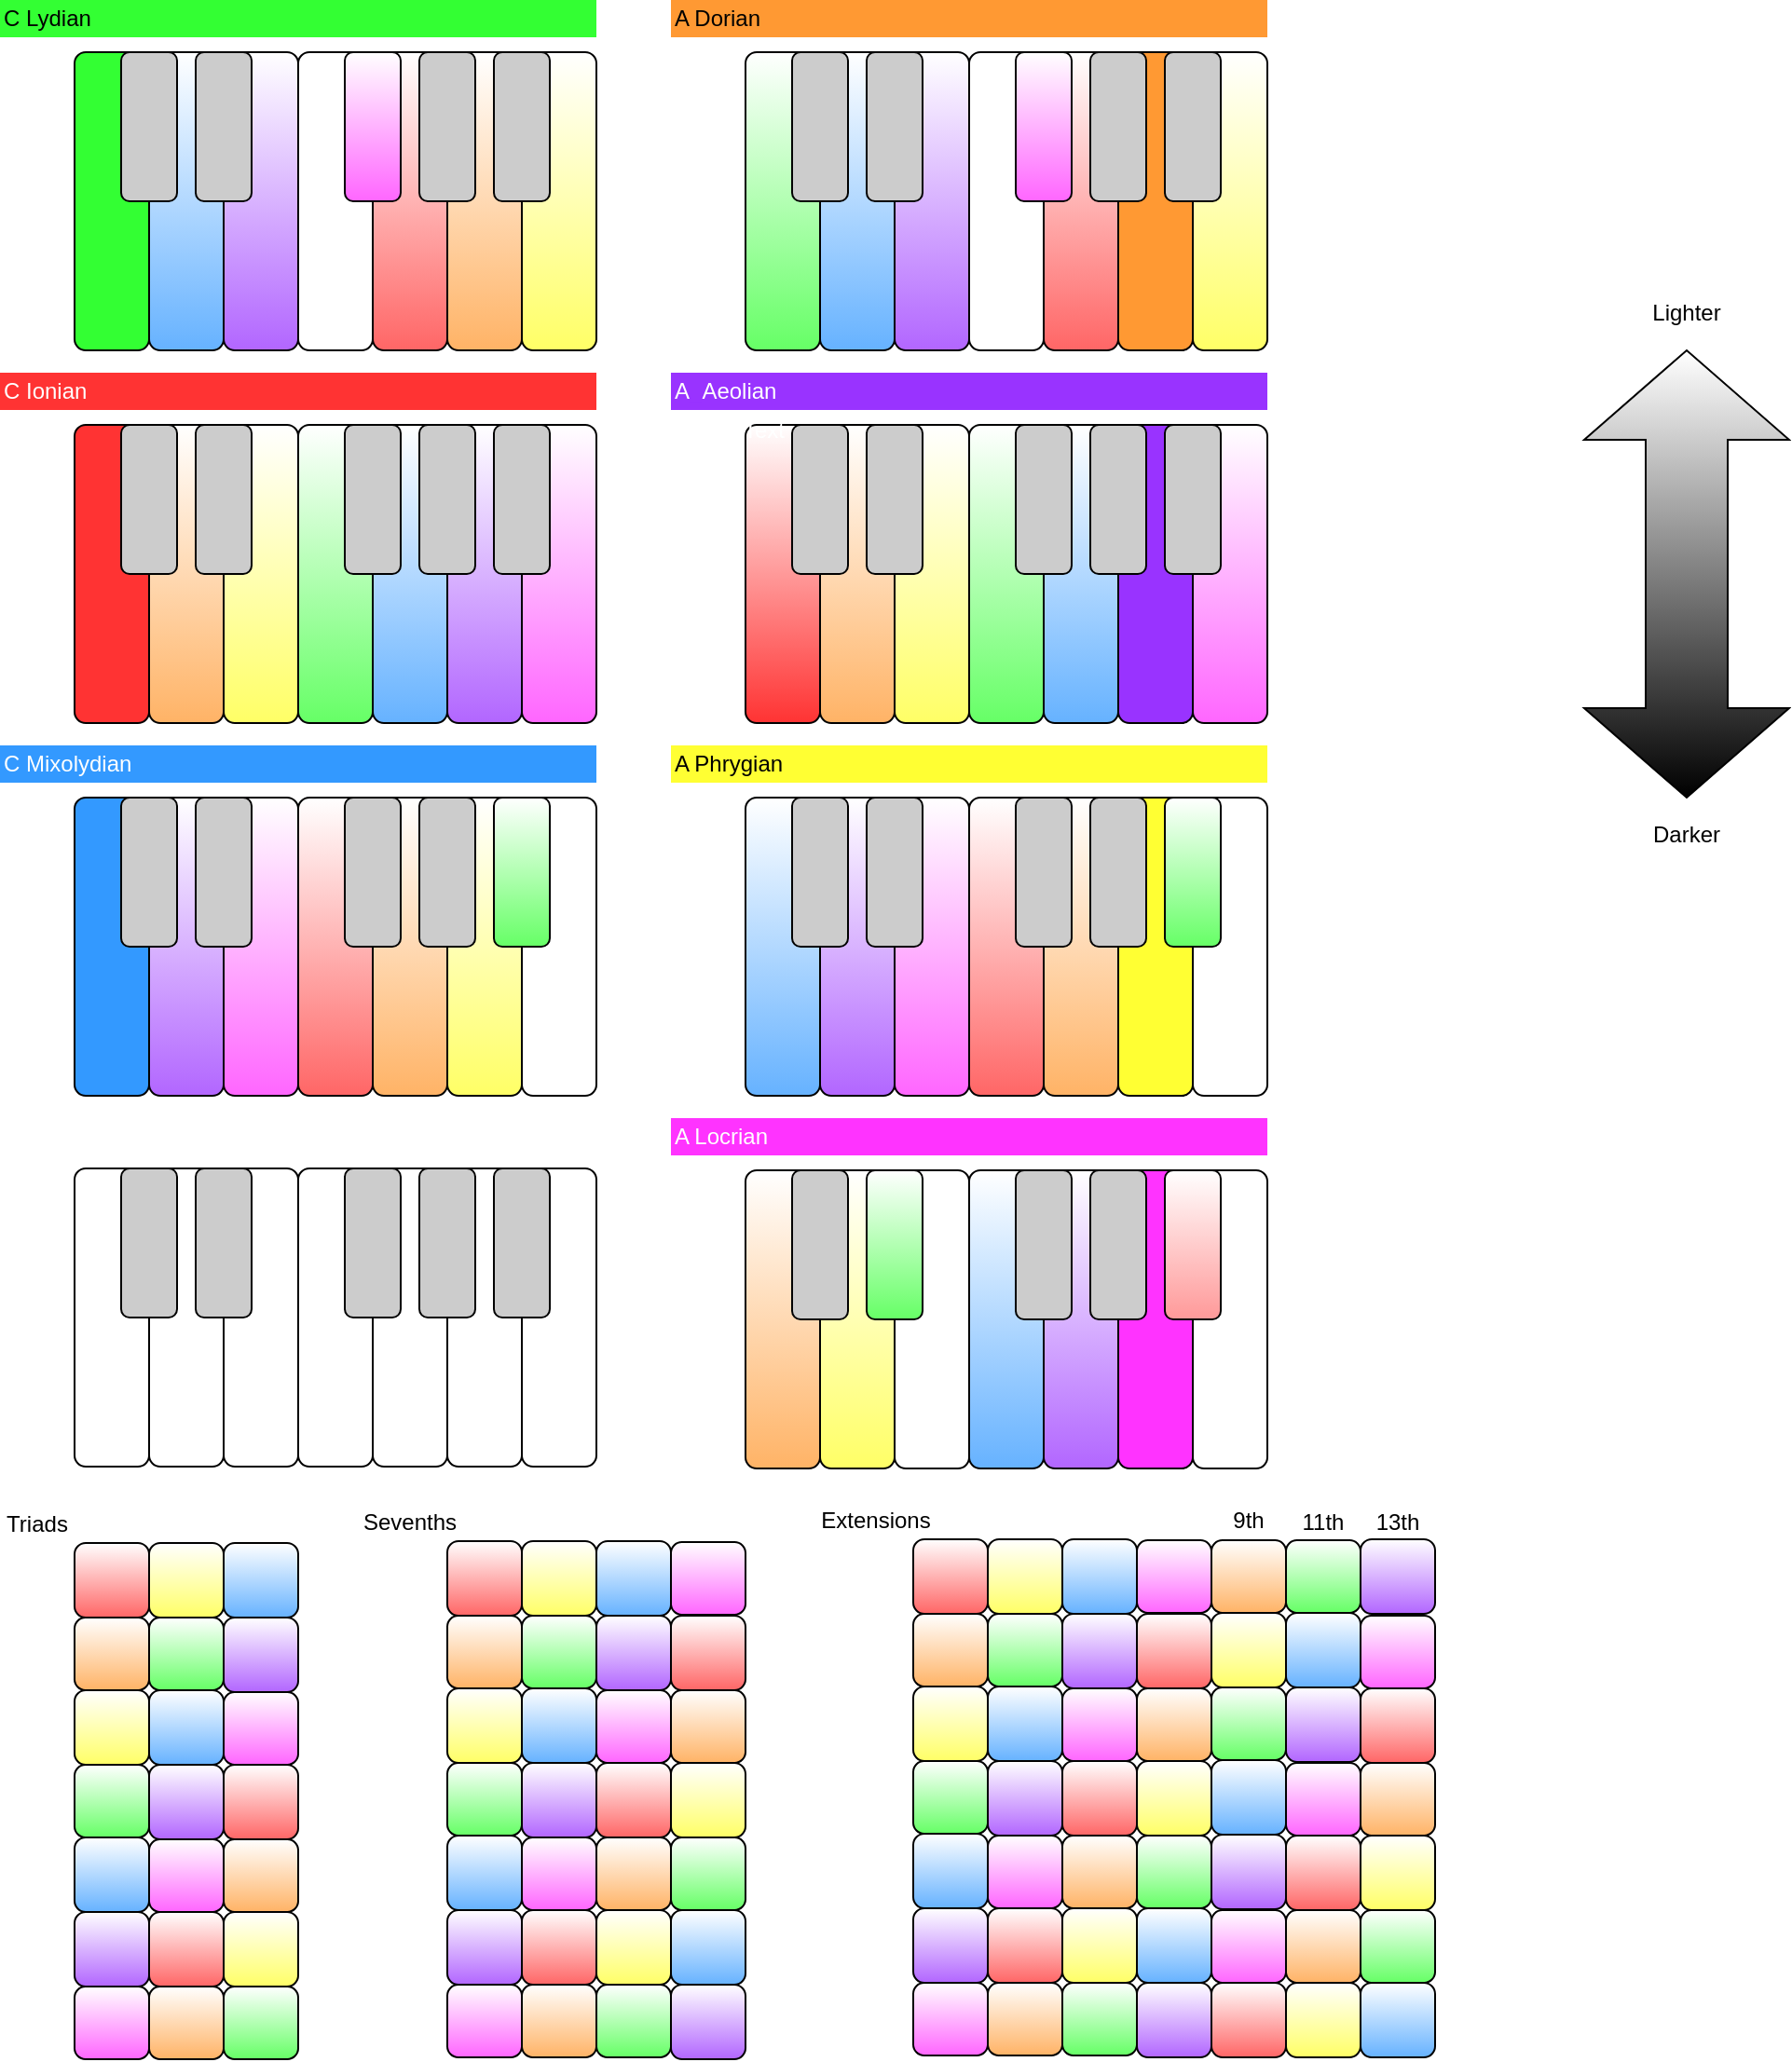 <mxfile version="12.2.6" type="device" pages="1"><diagram id="di5Yv3GxX6VZjZerQhxb" name="Page-1"><mxGraphModel dx="1131" dy="741" grid="1" gridSize="10" guides="1" tooltips="1" connect="1" arrows="1" fold="1" page="1" pageScale="1" pageWidth="850" pageHeight="1100" math="0" shadow="0"><root><mxCell id="0"/><mxCell id="1" parent="0"/><mxCell id="85Zpxs_qxaEttx9XH-Ix-26" value="" style="rounded=1;whiteSpace=wrap;html=1;fillColor=#FF3333;gradientColor=none;gradientDirection=north;" parent="1" vertex="1"><mxGeometry x="40" y="240" width="40" height="160" as="geometry"/></mxCell><mxCell id="85Zpxs_qxaEttx9XH-Ix-27" value="" style="rounded=1;whiteSpace=wrap;html=1;fillColor=#FFB366;gradientColor=#ffffff;gradientDirection=north;" parent="1" vertex="1"><mxGeometry x="80" y="240" width="40" height="160" as="geometry"/></mxCell><mxCell id="85Zpxs_qxaEttx9XH-Ix-28" value="" style="rounded=1;whiteSpace=wrap;html=1;fillColor=#FFFF66;gradientColor=#ffffff;gradientDirection=north;" parent="1" vertex="1"><mxGeometry x="120" y="240" width="40" height="160" as="geometry"/></mxCell><mxCell id="85Zpxs_qxaEttx9XH-Ix-29" value="" style="rounded=1;whiteSpace=wrap;html=1;fillColor=#66FF66;gradientColor=#ffffff;gradientDirection=north;" parent="1" vertex="1"><mxGeometry x="160" y="240" width="40" height="160" as="geometry"/></mxCell><mxCell id="85Zpxs_qxaEttx9XH-Ix-30" value="" style="rounded=1;whiteSpace=wrap;html=1;fillColor=#66B2FF;gradientColor=#ffffff;gradientDirection=north;" parent="1" vertex="1"><mxGeometry x="200" y="240" width="40" height="160" as="geometry"/></mxCell><mxCell id="85Zpxs_qxaEttx9XH-Ix-31" value="" style="rounded=1;whiteSpace=wrap;html=1;fillColor=#B266FF;gradientColor=#ffffff;gradientDirection=north;" parent="1" vertex="1"><mxGeometry x="240" y="240" width="40" height="160" as="geometry"/></mxCell><mxCell id="85Zpxs_qxaEttx9XH-Ix-32" value="" style="rounded=1;whiteSpace=wrap;html=1;fillColor=#FF66FF;gradientColor=#ffffff;gradientDirection=north;" parent="1" vertex="1"><mxGeometry x="280" y="240" width="40" height="160" as="geometry"/></mxCell><mxCell id="85Zpxs_qxaEttx9XH-Ix-33" value="" style="rounded=1;whiteSpace=wrap;html=1;fillColor=#CCCCCC;" parent="1" vertex="1"><mxGeometry x="265" y="240" width="30" height="80" as="geometry"/></mxCell><mxCell id="85Zpxs_qxaEttx9XH-Ix-34" value="" style="rounded=1;whiteSpace=wrap;html=1;fillColor=#CCCCCC;" parent="1" vertex="1"><mxGeometry x="225" y="240" width="30" height="80" as="geometry"/></mxCell><mxCell id="85Zpxs_qxaEttx9XH-Ix-35" value="" style="rounded=1;whiteSpace=wrap;html=1;fillColor=#CCCCCC;" parent="1" vertex="1"><mxGeometry x="185" y="240" width="30" height="80" as="geometry"/></mxCell><mxCell id="85Zpxs_qxaEttx9XH-Ix-36" value="" style="rounded=1;whiteSpace=wrap;html=1;fillColor=#CCCCCC;" parent="1" vertex="1"><mxGeometry x="105" y="240" width="30" height="80" as="geometry"/></mxCell><mxCell id="85Zpxs_qxaEttx9XH-Ix-37" value="" style="rounded=1;whiteSpace=wrap;html=1;fillColor=#CCCCCC;" parent="1" vertex="1"><mxGeometry x="65" y="240" width="30" height="80" as="geometry"/></mxCell><mxCell id="85Zpxs_qxaEttx9XH-Ix-38" value="" style="rounded=1;whiteSpace=wrap;html=1;fillColor=#66FF66;gradientColor=#ffffff;gradientDirection=north;" parent="1" vertex="1"><mxGeometry x="400" y="40" width="40" height="160" as="geometry"/></mxCell><mxCell id="85Zpxs_qxaEttx9XH-Ix-39" value="" style="rounded=1;whiteSpace=wrap;html=1;fillColor=#66B2FF;gradientColor=#ffffff;gradientDirection=north;" parent="1" vertex="1"><mxGeometry x="440" y="40" width="40" height="160" as="geometry"/></mxCell><mxCell id="85Zpxs_qxaEttx9XH-Ix-40" value="" style="rounded=1;whiteSpace=wrap;html=1;fillColor=#B266FF;gradientDirection=north;gradientColor=#ffffff;" parent="1" vertex="1"><mxGeometry x="480" y="40" width="40" height="160" as="geometry"/></mxCell><mxCell id="85Zpxs_qxaEttx9XH-Ix-41" value="" style="rounded=1;whiteSpace=wrap;html=1;" parent="1" vertex="1"><mxGeometry x="520" y="40" width="40" height="160" as="geometry"/></mxCell><mxCell id="85Zpxs_qxaEttx9XH-Ix-42" value="" style="rounded=1;whiteSpace=wrap;html=1;fillColor=#FF6666;gradientDirection=north;gradientColor=#ffffff;" parent="1" vertex="1"><mxGeometry x="560" y="40" width="40" height="160" as="geometry"/></mxCell><mxCell id="85Zpxs_qxaEttx9XH-Ix-43" value="" style="rounded=1;whiteSpace=wrap;html=1;fillColor=#FF9933;" parent="1" vertex="1"><mxGeometry x="600" y="40" width="40" height="160" as="geometry"/></mxCell><mxCell id="85Zpxs_qxaEttx9XH-Ix-44" value="" style="rounded=1;whiteSpace=wrap;html=1;fillColor=#FFFF66;gradientDirection=north;gradientColor=#ffffff;" parent="1" vertex="1"><mxGeometry x="640" y="40" width="40" height="160" as="geometry"/></mxCell><mxCell id="85Zpxs_qxaEttx9XH-Ix-45" value="" style="rounded=1;whiteSpace=wrap;html=1;fillColor=#CCCCCC;" parent="1" vertex="1"><mxGeometry x="625" y="40" width="30" height="80" as="geometry"/></mxCell><mxCell id="85Zpxs_qxaEttx9XH-Ix-46" value="" style="rounded=1;whiteSpace=wrap;html=1;fillColor=#CCCCCC;" parent="1" vertex="1"><mxGeometry x="585" y="40" width="30" height="80" as="geometry"/></mxCell><mxCell id="85Zpxs_qxaEttx9XH-Ix-47" value="" style="rounded=1;whiteSpace=wrap;html=1;fillColor=#FF66FF;gradientDirection=north;gradientColor=#ffffff;" parent="1" vertex="1"><mxGeometry x="545" y="40" width="30" height="80" as="geometry"/></mxCell><mxCell id="85Zpxs_qxaEttx9XH-Ix-48" value="" style="rounded=1;whiteSpace=wrap;html=1;fillColor=#CCCCCC;" parent="1" vertex="1"><mxGeometry x="465" y="40" width="30" height="80" as="geometry"/></mxCell><mxCell id="85Zpxs_qxaEttx9XH-Ix-49" value="" style="rounded=1;whiteSpace=wrap;html=1;fillColor=#CCCCCC;" parent="1" vertex="1"><mxGeometry x="425" y="40" width="30" height="80" as="geometry"/></mxCell><mxCell id="85Zpxs_qxaEttx9XH-Ix-62" value="C Ionian" style="text;html=1;strokeColor=none;fillColor=#FF3333;align=left;verticalAlign=middle;whiteSpace=wrap;rounded=0;fontColor=#FFFFFF;" parent="1" vertex="1"><mxGeometry y="212" width="320" height="20" as="geometry"/></mxCell><mxCell id="85Zpxs_qxaEttx9XH-Ix-63" value="A Dorian" style="text;html=1;strokeColor=none;fillColor=#FF9933;align=left;verticalAlign=middle;whiteSpace=wrap;rounded=0;" parent="1" vertex="1"><mxGeometry x="360" y="12" width="320" height="20" as="geometry"/></mxCell><mxCell id="85Zpxs_qxaEttx9XH-Ix-64" value="" style="rounded=1;whiteSpace=wrap;html=1;fillColor=#66B2FF;gradientColor=#ffffff;gradientDirection=north;" parent="1" vertex="1"><mxGeometry x="400" y="440" width="40" height="160" as="geometry"/></mxCell><mxCell id="85Zpxs_qxaEttx9XH-Ix-65" value="" style="rounded=1;whiteSpace=wrap;html=1;fillColor=#B266FF;gradientColor=#ffffff;gradientDirection=north;" parent="1" vertex="1"><mxGeometry x="440" y="440" width="40" height="160" as="geometry"/></mxCell><mxCell id="85Zpxs_qxaEttx9XH-Ix-66" value="" style="rounded=1;whiteSpace=wrap;html=1;fillColor=#FF66FF;gradientColor=#ffffff;gradientDirection=north;" parent="1" vertex="1"><mxGeometry x="480" y="440" width="40" height="160" as="geometry"/></mxCell><mxCell id="85Zpxs_qxaEttx9XH-Ix-67" value="" style="rounded=1;whiteSpace=wrap;html=1;gradientColor=#ffffff;fillColor=#FF6666;gradientDirection=north;" parent="1" vertex="1"><mxGeometry x="520" y="440" width="40" height="160" as="geometry"/></mxCell><mxCell id="85Zpxs_qxaEttx9XH-Ix-68" value="" style="rounded=1;whiteSpace=wrap;html=1;fillColor=#FFB366;gradientColor=#ffffff;gradientDirection=north;" parent="1" vertex="1"><mxGeometry x="560" y="440" width="40" height="160" as="geometry"/></mxCell><mxCell id="85Zpxs_qxaEttx9XH-Ix-69" value="" style="rounded=1;whiteSpace=wrap;html=1;fillColor=#FFFF33;gradientColor=none;" parent="1" vertex="1"><mxGeometry x="600" y="440" width="40" height="160" as="geometry"/></mxCell><mxCell id="85Zpxs_qxaEttx9XH-Ix-70" value="" style="rounded=1;whiteSpace=wrap;html=1;fillColor=#FFFFFF;" parent="1" vertex="1"><mxGeometry x="640" y="440" width="40" height="160" as="geometry"/></mxCell><mxCell id="85Zpxs_qxaEttx9XH-Ix-71" value="" style="rounded=1;whiteSpace=wrap;html=1;fillColor=#66FF66;gradientColor=#ffffff;gradientDirection=north;" parent="1" vertex="1"><mxGeometry x="625" y="440" width="30" height="80" as="geometry"/></mxCell><mxCell id="85Zpxs_qxaEttx9XH-Ix-72" value="" style="rounded=1;whiteSpace=wrap;html=1;fillColor=#CCCCCC;" parent="1" vertex="1"><mxGeometry x="585" y="440" width="30" height="80" as="geometry"/></mxCell><mxCell id="85Zpxs_qxaEttx9XH-Ix-73" value="" style="rounded=1;whiteSpace=wrap;html=1;fillColor=#CCCCCC;" parent="1" vertex="1"><mxGeometry x="545" y="440" width="30" height="80" as="geometry"/></mxCell><mxCell id="85Zpxs_qxaEttx9XH-Ix-74" value="" style="rounded=1;whiteSpace=wrap;html=1;fillColor=#CCCCCC;" parent="1" vertex="1"><mxGeometry x="465" y="440" width="30" height="80" as="geometry"/></mxCell><mxCell id="85Zpxs_qxaEttx9XH-Ix-75" value="" style="rounded=1;whiteSpace=wrap;html=1;fillColor=#CCCCCC;" parent="1" vertex="1"><mxGeometry x="425" y="440" width="30" height="80" as="geometry"/></mxCell><mxCell id="85Zpxs_qxaEttx9XH-Ix-76" value="A Phrygian" style="text;html=1;strokeColor=none;fillColor=#FFFF33;align=left;verticalAlign=middle;whiteSpace=wrap;rounded=0;labelBackgroundColor=none;" parent="1" vertex="1"><mxGeometry x="360" y="412" width="320" height="20" as="geometry"/></mxCell><mxCell id="85Zpxs_qxaEttx9XH-Ix-77" value="" style="rounded=1;whiteSpace=wrap;html=1;fillColor=#33FF33;" parent="1" vertex="1"><mxGeometry x="40" y="40" width="40" height="160" as="geometry"/></mxCell><mxCell id="85Zpxs_qxaEttx9XH-Ix-78" value="" style="rounded=1;whiteSpace=wrap;html=1;fillColor=#66B2FF;gradientColor=#ffffff;gradientDirection=north;" parent="1" vertex="1"><mxGeometry x="80" y="40" width="40" height="160" as="geometry"/></mxCell><mxCell id="85Zpxs_qxaEttx9XH-Ix-79" value="" style="rounded=1;whiteSpace=wrap;html=1;fillColor=#B266FF;gradientColor=#ffffff;gradientDirection=north;" parent="1" vertex="1"><mxGeometry x="120" y="40" width="40" height="160" as="geometry"/></mxCell><mxCell id="85Zpxs_qxaEttx9XH-Ix-80" value="" style="rounded=1;whiteSpace=wrap;html=1;fillColor=#FFFFFF;" parent="1" vertex="1"><mxGeometry x="160" y="40" width="40" height="160" as="geometry"/></mxCell><mxCell id="85Zpxs_qxaEttx9XH-Ix-81" value="" style="rounded=1;whiteSpace=wrap;html=1;fillColor=#FF6666;gradientColor=#ffffff;gradientDirection=north;" parent="1" vertex="1"><mxGeometry x="200" y="40" width="40" height="160" as="geometry"/></mxCell><mxCell id="85Zpxs_qxaEttx9XH-Ix-82" value="" style="rounded=1;whiteSpace=wrap;html=1;fillColor=#FFB366;gradientColor=#ffffff;gradientDirection=north;" parent="1" vertex="1"><mxGeometry x="240" y="40" width="40" height="160" as="geometry"/></mxCell><mxCell id="85Zpxs_qxaEttx9XH-Ix-83" value="" style="rounded=1;whiteSpace=wrap;html=1;fillColor=#FFFF66;gradientColor=#ffffff;gradientDirection=north;" parent="1" vertex="1"><mxGeometry x="280" y="40" width="40" height="160" as="geometry"/></mxCell><mxCell id="85Zpxs_qxaEttx9XH-Ix-84" value="" style="rounded=1;whiteSpace=wrap;html=1;fillColor=#CCCCCC;" parent="1" vertex="1"><mxGeometry x="265" y="40" width="30" height="80" as="geometry"/></mxCell><mxCell id="85Zpxs_qxaEttx9XH-Ix-85" value="" style="rounded=1;whiteSpace=wrap;html=1;fillColor=#CCCCCC;" parent="1" vertex="1"><mxGeometry x="225" y="40" width="30" height="80" as="geometry"/></mxCell><mxCell id="85Zpxs_qxaEttx9XH-Ix-86" value="" style="rounded=1;whiteSpace=wrap;html=1;fillColor=#FF66FF;gradientColor=#ffffff;gradientDirection=north;" parent="1" vertex="1"><mxGeometry x="185" y="40" width="30" height="80" as="geometry"/></mxCell><mxCell id="85Zpxs_qxaEttx9XH-Ix-87" value="" style="rounded=1;whiteSpace=wrap;html=1;fillColor=#CCCCCC;" parent="1" vertex="1"><mxGeometry x="105" y="40" width="30" height="80" as="geometry"/></mxCell><mxCell id="85Zpxs_qxaEttx9XH-Ix-88" value="" style="rounded=1;whiteSpace=wrap;html=1;fillColor=#CCCCCC;" parent="1" vertex="1"><mxGeometry x="65" y="40" width="30" height="80" as="geometry"/></mxCell><mxCell id="85Zpxs_qxaEttx9XH-Ix-89" value="C Lydian" style="text;html=1;strokeColor=none;fillColor=#33FF33;align=left;verticalAlign=middle;whiteSpace=wrap;rounded=0;" parent="1" vertex="1"><mxGeometry y="12" width="320" height="20" as="geometry"/></mxCell><mxCell id="85Zpxs_qxaEttx9XH-Ix-90" value="" style="rounded=1;whiteSpace=wrap;html=1;fillColor=#3399FF;gradientColor=none;" parent="1" vertex="1"><mxGeometry x="40" y="440" width="40" height="160" as="geometry"/></mxCell><mxCell id="85Zpxs_qxaEttx9XH-Ix-91" value="" style="rounded=1;whiteSpace=wrap;html=1;fillColor=#B266FF;gradientColor=#ffffff;gradientDirection=north;" parent="1" vertex="1"><mxGeometry x="80" y="440" width="40" height="160" as="geometry"/></mxCell><mxCell id="85Zpxs_qxaEttx9XH-Ix-92" value="" style="rounded=1;whiteSpace=wrap;html=1;fillColor=#FF66FF;gradientColor=#ffffff;gradientDirection=north;" parent="1" vertex="1"><mxGeometry x="120" y="440" width="40" height="160" as="geometry"/></mxCell><mxCell id="85Zpxs_qxaEttx9XH-Ix-93" value="" style="rounded=1;whiteSpace=wrap;html=1;fillColor=#FF6666;gradientColor=#ffffff;gradientDirection=north;" parent="1" vertex="1"><mxGeometry x="160" y="440" width="40" height="160" as="geometry"/></mxCell><mxCell id="85Zpxs_qxaEttx9XH-Ix-94" value="" style="rounded=1;whiteSpace=wrap;html=1;fillColor=#FFB366;gradientColor=#ffffff;gradientDirection=north;" parent="1" vertex="1"><mxGeometry x="200" y="440" width="40" height="160" as="geometry"/></mxCell><mxCell id="85Zpxs_qxaEttx9XH-Ix-95" value="" style="rounded=1;whiteSpace=wrap;html=1;fillColor=#FFFF66;gradientColor=#ffffff;gradientDirection=north;" parent="1" vertex="1"><mxGeometry x="240" y="440" width="40" height="160" as="geometry"/></mxCell><mxCell id="85Zpxs_qxaEttx9XH-Ix-96" value="" style="rounded=1;whiteSpace=wrap;html=1;fillColor=#ffffff;gradientColor=none;gradientDirection=north;" parent="1" vertex="1"><mxGeometry x="280" y="440" width="40" height="160" as="geometry"/></mxCell><mxCell id="85Zpxs_qxaEttx9XH-Ix-97" value="" style="rounded=1;whiteSpace=wrap;html=1;fillColor=#66FF66;gradientColor=#ffffff;gradientDirection=north;" parent="1" vertex="1"><mxGeometry x="265" y="440" width="30" height="80" as="geometry"/></mxCell><mxCell id="85Zpxs_qxaEttx9XH-Ix-98" value="" style="rounded=1;whiteSpace=wrap;html=1;fillColor=#CCCCCC;" parent="1" vertex="1"><mxGeometry x="225" y="440" width="30" height="80" as="geometry"/></mxCell><mxCell id="85Zpxs_qxaEttx9XH-Ix-99" value="" style="rounded=1;whiteSpace=wrap;html=1;fillColor=#CCCCCC;gradientColor=none;gradientDirection=north;" parent="1" vertex="1"><mxGeometry x="185" y="440" width="30" height="80" as="geometry"/></mxCell><mxCell id="85Zpxs_qxaEttx9XH-Ix-100" value="" style="rounded=1;whiteSpace=wrap;html=1;fillColor=#CCCCCC;" parent="1" vertex="1"><mxGeometry x="105" y="440" width="30" height="80" as="geometry"/></mxCell><mxCell id="85Zpxs_qxaEttx9XH-Ix-101" value="" style="rounded=1;whiteSpace=wrap;html=1;fillColor=#CCCCCC;" parent="1" vertex="1"><mxGeometry x="65" y="440" width="30" height="80" as="geometry"/></mxCell><mxCell id="85Zpxs_qxaEttx9XH-Ix-102" value="C Mixolydian" style="text;html=1;strokeColor=none;fillColor=#3399FF;align=left;verticalAlign=middle;whiteSpace=wrap;rounded=0;fontColor=#FFFFFF;" parent="1" vertex="1"><mxGeometry y="412" width="320" height="20" as="geometry"/></mxCell><mxCell id="85Zpxs_qxaEttx9XH-Ix-103" value="" style="rounded=1;whiteSpace=wrap;html=1;fillColor=#FF3333;gradientColor=#ffffff;gradientDirection=north;" parent="1" vertex="1"><mxGeometry x="400" y="240" width="40" height="160" as="geometry"/></mxCell><mxCell id="85Zpxs_qxaEttx9XH-Ix-104" value="" style="rounded=1;whiteSpace=wrap;html=1;fillColor=#FFB366;gradientColor=#ffffff;gradientDirection=north;" parent="1" vertex="1"><mxGeometry x="440" y="240" width="40" height="160" as="geometry"/></mxCell><mxCell id="85Zpxs_qxaEttx9XH-Ix-105" value="" style="rounded=1;whiteSpace=wrap;html=1;fillColor=#FFFF66;gradientColor=#ffffff;gradientDirection=north;" parent="1" vertex="1"><mxGeometry x="480" y="240" width="40" height="160" as="geometry"/></mxCell><mxCell id="85Zpxs_qxaEttx9XH-Ix-106" value="" style="rounded=1;whiteSpace=wrap;html=1;fillColor=#66FF66;gradientColor=#ffffff;gradientDirection=north;" parent="1" vertex="1"><mxGeometry x="520" y="240" width="40" height="160" as="geometry"/></mxCell><mxCell id="85Zpxs_qxaEttx9XH-Ix-107" value="" style="rounded=1;whiteSpace=wrap;html=1;fillColor=#66B2FF;gradientColor=#ffffff;gradientDirection=north;" parent="1" vertex="1"><mxGeometry x="560" y="240" width="40" height="160" as="geometry"/></mxCell><mxCell id="85Zpxs_qxaEttx9XH-Ix-108" value="" style="rounded=1;whiteSpace=wrap;html=1;fillColor=#9933FF;gradientColor=none;gradientDirection=north;" parent="1" vertex="1"><mxGeometry x="600" y="240" width="40" height="160" as="geometry"/></mxCell><mxCell id="85Zpxs_qxaEttx9XH-Ix-109" value="" style="rounded=1;whiteSpace=wrap;html=1;fillColor=#FF66FF;gradientColor=#ffffff;gradientDirection=north;" parent="1" vertex="1"><mxGeometry x="640" y="240" width="40" height="160" as="geometry"/></mxCell><mxCell id="85Zpxs_qxaEttx9XH-Ix-110" value="" style="rounded=1;whiteSpace=wrap;html=1;fillColor=#CCCCCC;" parent="1" vertex="1"><mxGeometry x="625" y="240" width="30" height="80" as="geometry"/></mxCell><mxCell id="85Zpxs_qxaEttx9XH-Ix-111" value="" style="rounded=1;whiteSpace=wrap;html=1;fillColor=#CCCCCC;" parent="1" vertex="1"><mxGeometry x="585" y="240" width="30" height="80" as="geometry"/></mxCell><mxCell id="85Zpxs_qxaEttx9XH-Ix-112" value="" style="rounded=1;whiteSpace=wrap;html=1;fillColor=#CCCCCC;" parent="1" vertex="1"><mxGeometry x="545" y="240" width="30" height="80" as="geometry"/></mxCell><mxCell id="85Zpxs_qxaEttx9XH-Ix-113" value="" style="rounded=1;whiteSpace=wrap;html=1;fillColor=#CCCCCC;" parent="1" vertex="1"><mxGeometry x="465" y="240" width="30" height="80" as="geometry"/></mxCell><mxCell id="85Zpxs_qxaEttx9XH-Ix-114" value="" style="rounded=1;whiteSpace=wrap;html=1;fillColor=#CCCCCC;" parent="1" vertex="1"><mxGeometry x="425" y="240" width="30" height="80" as="geometry"/></mxCell><mxCell id="85Zpxs_qxaEttx9XH-Ix-116" value="" style="rounded=1;whiteSpace=wrap;html=1;fillColor=#FFB366;gradientColor=#ffffff;gradientDirection=north;" parent="1" vertex="1"><mxGeometry x="400" y="640" width="40" height="160" as="geometry"/></mxCell><mxCell id="85Zpxs_qxaEttx9XH-Ix-117" value="" style="rounded=1;whiteSpace=wrap;html=1;fillColor=#FFFF66;gradientColor=#ffffff;gradientDirection=north;" parent="1" vertex="1"><mxGeometry x="440" y="640" width="40" height="160" as="geometry"/></mxCell><mxCell id="85Zpxs_qxaEttx9XH-Ix-118" value="" style="rounded=1;whiteSpace=wrap;html=1;fillColor=#FFFFFF;gradientColor=none;gradientDirection=north;" parent="1" vertex="1"><mxGeometry x="480" y="640" width="40" height="160" as="geometry"/></mxCell><mxCell id="85Zpxs_qxaEttx9XH-Ix-119" value="" style="rounded=1;whiteSpace=wrap;html=1;gradientColor=#ffffff;fillColor=#66B2FF;gradientDirection=north;" parent="1" vertex="1"><mxGeometry x="520" y="640" width="40" height="160" as="geometry"/></mxCell><mxCell id="85Zpxs_qxaEttx9XH-Ix-120" value="" style="rounded=1;whiteSpace=wrap;html=1;fillColor=#B266FF;gradientColor=#ffffff;gradientDirection=north;" parent="1" vertex="1"><mxGeometry x="560" y="640" width="40" height="160" as="geometry"/></mxCell><mxCell id="85Zpxs_qxaEttx9XH-Ix-121" value="" style="rounded=1;whiteSpace=wrap;html=1;fillColor=#FF33FF;gradientColor=none;" parent="1" vertex="1"><mxGeometry x="600" y="640" width="40" height="160" as="geometry"/></mxCell><mxCell id="85Zpxs_qxaEttx9XH-Ix-122" value="" style="rounded=1;whiteSpace=wrap;html=1;fillColor=#FFFFFF;" parent="1" vertex="1"><mxGeometry x="640" y="640" width="40" height="160" as="geometry"/></mxCell><mxCell id="85Zpxs_qxaEttx9XH-Ix-123" value="" style="rounded=1;whiteSpace=wrap;html=1;fillColor=#FF9999;gradientColor=#ffffff;gradientDirection=north;" parent="1" vertex="1"><mxGeometry x="625" y="640" width="30" height="80" as="geometry"/></mxCell><mxCell id="85Zpxs_qxaEttx9XH-Ix-124" value="" style="rounded=1;whiteSpace=wrap;html=1;fillColor=#CCCCCC;" parent="1" vertex="1"><mxGeometry x="585" y="640" width="30" height="80" as="geometry"/></mxCell><mxCell id="85Zpxs_qxaEttx9XH-Ix-125" value="" style="rounded=1;whiteSpace=wrap;html=1;fillColor=#CCCCCC;" parent="1" vertex="1"><mxGeometry x="545" y="640" width="30" height="80" as="geometry"/></mxCell><mxCell id="85Zpxs_qxaEttx9XH-Ix-126" value="" style="rounded=1;whiteSpace=wrap;html=1;fillColor=#66FF66;gradientColor=#ffffff;gradientDirection=north;" parent="1" vertex="1"><mxGeometry x="465" y="640" width="30" height="80" as="geometry"/></mxCell><mxCell id="85Zpxs_qxaEttx9XH-Ix-127" value="" style="rounded=1;whiteSpace=wrap;html=1;fillColor=#CCCCCC;" parent="1" vertex="1"><mxGeometry x="425" y="640" width="30" height="80" as="geometry"/></mxCell><mxCell id="85Zpxs_qxaEttx9XH-Ix-128" value="A Locrian" style="text;html=1;strokeColor=none;fillColor=#FF33FF;align=left;verticalAlign=middle;whiteSpace=wrap;rounded=0;fontColor=#FFFFFF;" parent="1" vertex="1"><mxGeometry x="360" y="612" width="320" height="20" as="geometry"/></mxCell><mxCell id="85Zpxs_qxaEttx9XH-Ix-129" value="" style="rounded=1;whiteSpace=wrap;html=1;" parent="1" vertex="1"><mxGeometry x="40" y="639" width="40" height="160" as="geometry"/></mxCell><mxCell id="85Zpxs_qxaEttx9XH-Ix-130" value="" style="rounded=1;whiteSpace=wrap;html=1;" parent="1" vertex="1"><mxGeometry x="80" y="639" width="40" height="160" as="geometry"/></mxCell><mxCell id="85Zpxs_qxaEttx9XH-Ix-131" value="" style="rounded=1;whiteSpace=wrap;html=1;" parent="1" vertex="1"><mxGeometry x="120" y="639" width="40" height="160" as="geometry"/></mxCell><mxCell id="85Zpxs_qxaEttx9XH-Ix-132" value="" style="rounded=1;whiteSpace=wrap;html=1;" parent="1" vertex="1"><mxGeometry x="160" y="639" width="40" height="160" as="geometry"/></mxCell><mxCell id="85Zpxs_qxaEttx9XH-Ix-133" value="" style="rounded=1;whiteSpace=wrap;html=1;" parent="1" vertex="1"><mxGeometry x="200" y="639" width="40" height="160" as="geometry"/></mxCell><mxCell id="85Zpxs_qxaEttx9XH-Ix-134" value="" style="rounded=1;whiteSpace=wrap;html=1;" parent="1" vertex="1"><mxGeometry x="240" y="639" width="40" height="160" as="geometry"/></mxCell><mxCell id="85Zpxs_qxaEttx9XH-Ix-135" value="" style="rounded=1;whiteSpace=wrap;html=1;" parent="1" vertex="1"><mxGeometry x="280" y="639" width="40" height="160" as="geometry"/></mxCell><mxCell id="85Zpxs_qxaEttx9XH-Ix-136" value="" style="rounded=1;whiteSpace=wrap;html=1;fillColor=#CCCCCC;" parent="1" vertex="1"><mxGeometry x="265" y="639" width="30" height="80" as="geometry"/></mxCell><mxCell id="85Zpxs_qxaEttx9XH-Ix-137" value="" style="rounded=1;whiteSpace=wrap;html=1;fillColor=#CCCCCC;" parent="1" vertex="1"><mxGeometry x="225" y="639" width="30" height="80" as="geometry"/></mxCell><mxCell id="85Zpxs_qxaEttx9XH-Ix-138" value="" style="rounded=1;whiteSpace=wrap;html=1;fillColor=#CCCCCC;" parent="1" vertex="1"><mxGeometry x="185" y="639" width="30" height="80" as="geometry"/></mxCell><mxCell id="85Zpxs_qxaEttx9XH-Ix-139" value="" style="rounded=1;whiteSpace=wrap;html=1;fillColor=#CCCCCC;" parent="1" vertex="1"><mxGeometry x="105" y="639" width="30" height="80" as="geometry"/></mxCell><mxCell id="85Zpxs_qxaEttx9XH-Ix-140" value="" style="rounded=1;whiteSpace=wrap;html=1;fillColor=#CCCCCC;" parent="1" vertex="1"><mxGeometry x="65" y="639" width="30" height="80" as="geometry"/></mxCell><mxCell id="85Zpxs_qxaEttx9XH-Ix-141" value="" style="shape=image;verticalLabelPosition=bottom;labelBackgroundColor=#ffffff;verticalAlign=top;aspect=fixed;imageAspect=0;image=https://upload.wikimedia.org/wikipedia/commons/thumb/3/33/C-major_a-minor.svg/440px-C-major_a-minor.svg.png;" parent="1" vertex="1"><mxGeometry x="720" y="260" width="120" height="120" as="geometry"/></mxCell><mxCell id="85Zpxs_qxaEttx9XH-Ix-142" value="" style="shape=image;verticalLabelPosition=bottom;labelBackgroundColor=#ffffff;verticalAlign=top;aspect=fixed;imageAspect=0;image=https://upload.wikimedia.org/wikipedia/commons/thumb/1/13/G-major_e-minor.svg/440px-G-major_e-minor.svg.png;" parent="1" vertex="1"><mxGeometry x="720" y="60" width="120" height="120" as="geometry"/></mxCell><mxCell id="85Zpxs_qxaEttx9XH-Ix-143" value="" style="shape=image;verticalLabelPosition=bottom;labelBackgroundColor=#ffffff;verticalAlign=top;aspect=fixed;imageAspect=0;image=https://upload.wikimedia.org/wikipedia/commons/thumb/b/b4/F-major_d-minor.svg/440px-F-major_d-minor.svg.png;" parent="1" vertex="1"><mxGeometry x="720" y="460" width="120" height="120" as="geometry"/></mxCell><mxCell id="85Zpxs_qxaEttx9XH-Ix-146" value="" style="shape=image;verticalLabelPosition=bottom;labelBackgroundColor=#ffffff;verticalAlign=top;aspect=fixed;imageAspect=0;image=https://upload.wikimedia.org/wikipedia/commons/thumb/f/fe/B-flat-major_g-minor.svg/440px-B-flat-major_g-minor.svg.png;" parent="1" vertex="1"><mxGeometry x="720" y="659" width="120" height="120" as="geometry"/></mxCell><mxCell id="z94nySlQKC4zdwt7uZZD-4" value="" style="html=1;shadow=0;dashed=0;align=center;verticalAlign=middle;shape=mxgraph.arrows2.twoWayArrow;dy=0.6;dx=48;fillColor=#000000;gradientColor=#FFFFFF;direction=south;gradientDirection=west;" parent="1" vertex="1"><mxGeometry x="850" y="200" width="110" height="240" as="geometry"/></mxCell><mxCell id="z94nySlQKC4zdwt7uZZD-5" value="Lighter" style="text;html=1;strokeColor=none;fillColor=none;align=center;verticalAlign=middle;whiteSpace=wrap;rounded=0;" parent="1" vertex="1"><mxGeometry x="885" y="170" width="40" height="20" as="geometry"/></mxCell><mxCell id="z94nySlQKC4zdwt7uZZD-6" value="Darker" style="text;html=1;strokeColor=none;fillColor=none;align=center;verticalAlign=middle;whiteSpace=wrap;rounded=0;" parent="1" vertex="1"><mxGeometry x="885" y="450" width="40" height="20" as="geometry"/></mxCell><mxCell id="Pt62ZZWbHMWQrPGDi3S1-1" value="A&lt;font color=&quot;#9933ff&quot;&gt;_&lt;/font&gt;Aeolian&amp;nbsp;" style="text;html=1;strokeColor=none;fillColor=#9933FF;align=left;verticalAlign=middle;whiteSpace=wrap;rounded=0;labelBackgroundColor=none;fontColor=#FFFFFF;" vertex="1" parent="1"><mxGeometry x="360" y="212" width="320" height="20" as="geometry"/></mxCell><mxCell id="Pt62ZZWbHMWQrPGDi3S1-3" value="Text" style="text;html=1;resizable=0;points=[];autosize=1;align=left;verticalAlign=top;spacingTop=-4;fontColor=#FFFFFF;" vertex="1" parent="1"><mxGeometry x="397" y="233" width="40" height="20" as="geometry"/></mxCell><mxCell id="Pt62ZZWbHMWQrPGDi3S1-5" value="" style="rounded=1;whiteSpace=wrap;html=1;fillColor=#FF6666;gradientColor=#ffffff;gradientDirection=north;" vertex="1" parent="1"><mxGeometry x="40" y="840" width="40" height="40" as="geometry"/></mxCell><mxCell id="Pt62ZZWbHMWQrPGDi3S1-6" value="" style="rounded=1;whiteSpace=wrap;html=1;fillColor=#FFFF66;gradientColor=#ffffff;gradientDirection=north;" vertex="1" parent="1"><mxGeometry x="80" y="840" width="40" height="40" as="geometry"/></mxCell><mxCell id="Pt62ZZWbHMWQrPGDi3S1-7" value="&lt;font color=&quot;#000000&quot;&gt;Triads&lt;/font&gt;" style="text;html=1;strokeColor=none;fillColor=none;align=center;verticalAlign=middle;whiteSpace=wrap;rounded=0;labelBackgroundColor=none;fontColor=#FFFFFF;" vertex="1" parent="1"><mxGeometry y="820" width="40" height="20" as="geometry"/></mxCell><mxCell id="Pt62ZZWbHMWQrPGDi3S1-9" value="" style="rounded=1;whiteSpace=wrap;html=1;gradientColor=#ffffff;fillColor=#66B2FF;gradientDirection=north;" vertex="1" parent="1"><mxGeometry x="120" y="840" width="40" height="40" as="geometry"/></mxCell><mxCell id="Pt62ZZWbHMWQrPGDi3S1-11" value="" style="rounded=1;whiteSpace=wrap;html=1;fillColor=#FFB366;gradientColor=#ffffff;gradientDirection=north;" vertex="1" parent="1"><mxGeometry x="40" y="880" width="40" height="39" as="geometry"/></mxCell><mxCell id="Pt62ZZWbHMWQrPGDi3S1-12" value="" style="rounded=1;whiteSpace=wrap;html=1;fillColor=#66FF66;gradientColor=#ffffff;gradientDirection=north;" vertex="1" parent="1"><mxGeometry x="80" y="880" width="40" height="39" as="geometry"/></mxCell><mxCell id="Pt62ZZWbHMWQrPGDi3S1-13" value="" style="rounded=1;whiteSpace=wrap;html=1;fillColor=#B266FF;gradientColor=#ffffff;gradientDirection=north;" vertex="1" parent="1"><mxGeometry x="120" y="880" width="40" height="40" as="geometry"/></mxCell><mxCell id="Pt62ZZWbHMWQrPGDi3S1-14" value="" style="rounded=1;whiteSpace=wrap;html=1;fillColor=#FFFF66;gradientColor=#ffffff;gradientDirection=north;" vertex="1" parent="1"><mxGeometry x="40" y="919" width="40" height="40" as="geometry"/></mxCell><mxCell id="Pt62ZZWbHMWQrPGDi3S1-15" value="" style="rounded=1;whiteSpace=wrap;html=1;gradientColor=#ffffff;fillColor=#66B2FF;gradientDirection=north;" vertex="1" parent="1"><mxGeometry x="80" y="919" width="40" height="40" as="geometry"/></mxCell><mxCell id="Pt62ZZWbHMWQrPGDi3S1-16" value="" style="rounded=1;whiteSpace=wrap;html=1;fillColor=#FF66FF;gradientColor=#ffffff;gradientDirection=north;" vertex="1" parent="1"><mxGeometry x="120" y="920" width="40" height="39" as="geometry"/></mxCell><mxCell id="Pt62ZZWbHMWQrPGDi3S1-17" value="" style="rounded=1;whiteSpace=wrap;html=1;fillColor=#66FF66;gradientColor=#ffffff;gradientDirection=north;" vertex="1" parent="1"><mxGeometry x="40" y="959" width="40" height="39" as="geometry"/></mxCell><mxCell id="Pt62ZZWbHMWQrPGDi3S1-18" value="" style="rounded=1;whiteSpace=wrap;html=1;fillColor=#B266FF;gradientColor=#ffffff;gradientDirection=north;" vertex="1" parent="1"><mxGeometry x="80" y="959" width="40" height="40" as="geometry"/></mxCell><mxCell id="Pt62ZZWbHMWQrPGDi3S1-19" value="" style="rounded=1;whiteSpace=wrap;html=1;fillColor=#FF6666;gradientColor=#ffffff;gradientDirection=north;" vertex="1" parent="1"><mxGeometry x="120" y="959" width="40" height="40" as="geometry"/></mxCell><mxCell id="Pt62ZZWbHMWQrPGDi3S1-20" value="" style="rounded=1;whiteSpace=wrap;html=1;gradientColor=#ffffff;fillColor=#66B2FF;gradientDirection=north;" vertex="1" parent="1"><mxGeometry x="40" y="998" width="40" height="40" as="geometry"/></mxCell><mxCell id="Pt62ZZWbHMWQrPGDi3S1-21" value="" style="rounded=1;whiteSpace=wrap;html=1;fillColor=#FF66FF;gradientColor=#ffffff;gradientDirection=north;" vertex="1" parent="1"><mxGeometry x="80" y="999" width="40" height="39" as="geometry"/></mxCell><mxCell id="Pt62ZZWbHMWQrPGDi3S1-22" value="" style="rounded=1;whiteSpace=wrap;html=1;fillColor=#FFB366;gradientColor=#ffffff;gradientDirection=north;" vertex="1" parent="1"><mxGeometry x="120" y="999" width="40" height="39" as="geometry"/></mxCell><mxCell id="Pt62ZZWbHMWQrPGDi3S1-23" value="" style="rounded=1;whiteSpace=wrap;html=1;fillColor=#B266FF;gradientColor=#ffffff;gradientDirection=north;" vertex="1" parent="1"><mxGeometry x="40" y="1038" width="40" height="40" as="geometry"/></mxCell><mxCell id="Pt62ZZWbHMWQrPGDi3S1-24" value="" style="rounded=1;whiteSpace=wrap;html=1;fillColor=#FF6666;gradientColor=#ffffff;gradientDirection=north;" vertex="1" parent="1"><mxGeometry x="80" y="1038" width="40" height="40" as="geometry"/></mxCell><mxCell id="Pt62ZZWbHMWQrPGDi3S1-25" value="" style="rounded=1;whiteSpace=wrap;html=1;fillColor=#FFFF66;gradientColor=#ffffff;gradientDirection=north;" vertex="1" parent="1"><mxGeometry x="120" y="1038" width="40" height="40" as="geometry"/></mxCell><mxCell id="Pt62ZZWbHMWQrPGDi3S1-26" value="" style="rounded=1;whiteSpace=wrap;html=1;fillColor=#FF66FF;gradientColor=#ffffff;gradientDirection=north;" vertex="1" parent="1"><mxGeometry x="40" y="1078" width="40" height="39" as="geometry"/></mxCell><mxCell id="Pt62ZZWbHMWQrPGDi3S1-27" value="" style="rounded=1;whiteSpace=wrap;html=1;fillColor=#FFB366;gradientColor=#ffffff;gradientDirection=north;" vertex="1" parent="1"><mxGeometry x="80" y="1078" width="40" height="39" as="geometry"/></mxCell><mxCell id="Pt62ZZWbHMWQrPGDi3S1-28" value="" style="rounded=1;whiteSpace=wrap;html=1;fillColor=#66FF66;gradientColor=#ffffff;gradientDirection=north;" vertex="1" parent="1"><mxGeometry x="120" y="1078" width="40" height="39" as="geometry"/></mxCell><mxCell id="Pt62ZZWbHMWQrPGDi3S1-29" value="" style="rounded=1;whiteSpace=wrap;html=1;fillColor=#FF6666;gradientColor=#ffffff;gradientDirection=north;" vertex="1" parent="1"><mxGeometry x="240" y="839" width="40" height="40" as="geometry"/></mxCell><mxCell id="Pt62ZZWbHMWQrPGDi3S1-30" value="" style="rounded=1;whiteSpace=wrap;html=1;fillColor=#FFFF66;gradientColor=#ffffff;gradientDirection=north;" vertex="1" parent="1"><mxGeometry x="280" y="839" width="40" height="40" as="geometry"/></mxCell><mxCell id="Pt62ZZWbHMWQrPGDi3S1-31" value="&lt;font color=&quot;#000000&quot;&gt;Sevenths&lt;br&gt;&lt;/font&gt;" style="text;html=1;strokeColor=none;fillColor=none;align=center;verticalAlign=middle;whiteSpace=wrap;rounded=0;labelBackgroundColor=none;fontColor=#FFFFFF;" vertex="1" parent="1"><mxGeometry x="200" y="819" width="40" height="20" as="geometry"/></mxCell><mxCell id="Pt62ZZWbHMWQrPGDi3S1-32" value="" style="rounded=1;whiteSpace=wrap;html=1;gradientColor=#ffffff;fillColor=#66B2FF;gradientDirection=north;" vertex="1" parent="1"><mxGeometry x="320" y="839" width="40" height="40" as="geometry"/></mxCell><mxCell id="Pt62ZZWbHMWQrPGDi3S1-33" value="" style="rounded=1;whiteSpace=wrap;html=1;fillColor=#FFB366;gradientColor=#ffffff;gradientDirection=north;" vertex="1" parent="1"><mxGeometry x="240" y="879" width="40" height="39" as="geometry"/></mxCell><mxCell id="Pt62ZZWbHMWQrPGDi3S1-34" value="" style="rounded=1;whiteSpace=wrap;html=1;fillColor=#66FF66;gradientColor=#ffffff;gradientDirection=north;" vertex="1" parent="1"><mxGeometry x="280" y="879" width="40" height="39" as="geometry"/></mxCell><mxCell id="Pt62ZZWbHMWQrPGDi3S1-35" value="" style="rounded=1;whiteSpace=wrap;html=1;fillColor=#B266FF;gradientColor=#ffffff;gradientDirection=north;" vertex="1" parent="1"><mxGeometry x="320" y="879" width="40" height="40" as="geometry"/></mxCell><mxCell id="Pt62ZZWbHMWQrPGDi3S1-36" value="" style="rounded=1;whiteSpace=wrap;html=1;fillColor=#FFFF66;gradientColor=#ffffff;gradientDirection=north;" vertex="1" parent="1"><mxGeometry x="240" y="918" width="40" height="40" as="geometry"/></mxCell><mxCell id="Pt62ZZWbHMWQrPGDi3S1-37" value="" style="rounded=1;whiteSpace=wrap;html=1;gradientColor=#ffffff;fillColor=#66B2FF;gradientDirection=north;" vertex="1" parent="1"><mxGeometry x="280" y="918" width="40" height="40" as="geometry"/></mxCell><mxCell id="Pt62ZZWbHMWQrPGDi3S1-38" value="" style="rounded=1;whiteSpace=wrap;html=1;fillColor=#FF66FF;gradientColor=#ffffff;gradientDirection=north;" vertex="1" parent="1"><mxGeometry x="320" y="919" width="40" height="39" as="geometry"/></mxCell><mxCell id="Pt62ZZWbHMWQrPGDi3S1-39" value="" style="rounded=1;whiteSpace=wrap;html=1;fillColor=#66FF66;gradientColor=#ffffff;gradientDirection=north;" vertex="1" parent="1"><mxGeometry x="240" y="958" width="40" height="39" as="geometry"/></mxCell><mxCell id="Pt62ZZWbHMWQrPGDi3S1-40" value="" style="rounded=1;whiteSpace=wrap;html=1;fillColor=#B266FF;gradientColor=#ffffff;gradientDirection=north;" vertex="1" parent="1"><mxGeometry x="280" y="958" width="40" height="40" as="geometry"/></mxCell><mxCell id="Pt62ZZWbHMWQrPGDi3S1-41" value="" style="rounded=1;whiteSpace=wrap;html=1;fillColor=#FF6666;gradientColor=#ffffff;gradientDirection=north;" vertex="1" parent="1"><mxGeometry x="320" y="958" width="40" height="40" as="geometry"/></mxCell><mxCell id="Pt62ZZWbHMWQrPGDi3S1-42" value="" style="rounded=1;whiteSpace=wrap;html=1;gradientColor=#ffffff;fillColor=#66B2FF;gradientDirection=north;" vertex="1" parent="1"><mxGeometry x="240" y="997" width="40" height="40" as="geometry"/></mxCell><mxCell id="Pt62ZZWbHMWQrPGDi3S1-43" value="" style="rounded=1;whiteSpace=wrap;html=1;fillColor=#FF66FF;gradientColor=#ffffff;gradientDirection=north;" vertex="1" parent="1"><mxGeometry x="280" y="998" width="40" height="39" as="geometry"/></mxCell><mxCell id="Pt62ZZWbHMWQrPGDi3S1-44" value="" style="rounded=1;whiteSpace=wrap;html=1;fillColor=#FFB366;gradientColor=#ffffff;gradientDirection=north;" vertex="1" parent="1"><mxGeometry x="320" y="998" width="40" height="39" as="geometry"/></mxCell><mxCell id="Pt62ZZWbHMWQrPGDi3S1-45" value="" style="rounded=1;whiteSpace=wrap;html=1;fillColor=#B266FF;gradientColor=#ffffff;gradientDirection=north;" vertex="1" parent="1"><mxGeometry x="240" y="1037" width="40" height="40" as="geometry"/></mxCell><mxCell id="Pt62ZZWbHMWQrPGDi3S1-46" value="" style="rounded=1;whiteSpace=wrap;html=1;fillColor=#FF6666;gradientColor=#ffffff;gradientDirection=north;" vertex="1" parent="1"><mxGeometry x="280" y="1037" width="40" height="40" as="geometry"/></mxCell><mxCell id="Pt62ZZWbHMWQrPGDi3S1-47" value="" style="rounded=1;whiteSpace=wrap;html=1;fillColor=#FFFF66;gradientColor=#ffffff;gradientDirection=north;" vertex="1" parent="1"><mxGeometry x="320" y="1037" width="40" height="40" as="geometry"/></mxCell><mxCell id="Pt62ZZWbHMWQrPGDi3S1-48" value="" style="rounded=1;whiteSpace=wrap;html=1;fillColor=#FF66FF;gradientColor=#ffffff;gradientDirection=north;" vertex="1" parent="1"><mxGeometry x="240" y="1077" width="40" height="39" as="geometry"/></mxCell><mxCell id="Pt62ZZWbHMWQrPGDi3S1-49" value="" style="rounded=1;whiteSpace=wrap;html=1;fillColor=#FFB366;gradientColor=#ffffff;gradientDirection=north;" vertex="1" parent="1"><mxGeometry x="280" y="1077" width="40" height="39" as="geometry"/></mxCell><mxCell id="Pt62ZZWbHMWQrPGDi3S1-50" value="" style="rounded=1;whiteSpace=wrap;html=1;fillColor=#66FF66;gradientColor=#ffffff;gradientDirection=north;" vertex="1" parent="1"><mxGeometry x="320" y="1077" width="40" height="39" as="geometry"/></mxCell><mxCell id="Pt62ZZWbHMWQrPGDi3S1-51" value="" style="rounded=1;whiteSpace=wrap;html=1;fillColor=#FF66FF;gradientColor=#ffffff;gradientDirection=north;" vertex="1" parent="1"><mxGeometry x="360" y="839.5" width="40" height="39" as="geometry"/></mxCell><mxCell id="Pt62ZZWbHMWQrPGDi3S1-52" value="" style="rounded=1;whiteSpace=wrap;html=1;fillColor=#FF6666;gradientColor=#ffffff;gradientDirection=north;" vertex="1" parent="1"><mxGeometry x="360" y="879" width="40" height="40" as="geometry"/></mxCell><mxCell id="Pt62ZZWbHMWQrPGDi3S1-53" value="" style="rounded=1;whiteSpace=wrap;html=1;fillColor=#FFB366;gradientColor=#ffffff;gradientDirection=north;" vertex="1" parent="1"><mxGeometry x="360" y="919" width="40" height="39" as="geometry"/></mxCell><mxCell id="Pt62ZZWbHMWQrPGDi3S1-54" value="" style="rounded=1;whiteSpace=wrap;html=1;fillColor=#FFFF66;gradientColor=#ffffff;gradientDirection=north;" vertex="1" parent="1"><mxGeometry x="360" y="958" width="40" height="40" as="geometry"/></mxCell><mxCell id="Pt62ZZWbHMWQrPGDi3S1-55" value="" style="rounded=1;whiteSpace=wrap;html=1;fillColor=#66FF66;gradientColor=#ffffff;gradientDirection=north;" vertex="1" parent="1"><mxGeometry x="360" y="998" width="40" height="39" as="geometry"/></mxCell><mxCell id="Pt62ZZWbHMWQrPGDi3S1-56" value="" style="rounded=1;whiteSpace=wrap;html=1;gradientColor=#ffffff;fillColor=#66B2FF;gradientDirection=north;" vertex="1" parent="1"><mxGeometry x="360" y="1037" width="40" height="40" as="geometry"/></mxCell><mxCell id="Pt62ZZWbHMWQrPGDi3S1-57" value="" style="rounded=1;whiteSpace=wrap;html=1;fillColor=#B266FF;gradientColor=#ffffff;gradientDirection=north;" vertex="1" parent="1"><mxGeometry x="360" y="1077" width="40" height="40" as="geometry"/></mxCell><mxCell id="Pt62ZZWbHMWQrPGDi3S1-58" value="" style="rounded=1;whiteSpace=wrap;html=1;fillColor=#FF6666;gradientColor=#ffffff;gradientDirection=north;" vertex="1" parent="1"><mxGeometry x="490" y="838" width="40" height="40" as="geometry"/></mxCell><mxCell id="Pt62ZZWbHMWQrPGDi3S1-59" value="" style="rounded=1;whiteSpace=wrap;html=1;fillColor=#FFFF66;gradientColor=#ffffff;gradientDirection=north;" vertex="1" parent="1"><mxGeometry x="530" y="838" width="40" height="40" as="geometry"/></mxCell><mxCell id="Pt62ZZWbHMWQrPGDi3S1-60" value="&lt;font color=&quot;#000000&quot;&gt;Extensions&lt;br&gt;&lt;/font&gt;" style="text;html=1;strokeColor=none;fillColor=none;align=center;verticalAlign=middle;whiteSpace=wrap;rounded=0;labelBackgroundColor=none;fontColor=#FFFFFF;" vertex="1" parent="1"><mxGeometry x="450" y="818" width="40" height="20" as="geometry"/></mxCell><mxCell id="Pt62ZZWbHMWQrPGDi3S1-61" value="" style="rounded=1;whiteSpace=wrap;html=1;gradientColor=#ffffff;fillColor=#66B2FF;gradientDirection=north;" vertex="1" parent="1"><mxGeometry x="570" y="838" width="40" height="40" as="geometry"/></mxCell><mxCell id="Pt62ZZWbHMWQrPGDi3S1-62" value="" style="rounded=1;whiteSpace=wrap;html=1;fillColor=#FFB366;gradientColor=#ffffff;gradientDirection=north;" vertex="1" parent="1"><mxGeometry x="490" y="878" width="40" height="39" as="geometry"/></mxCell><mxCell id="Pt62ZZWbHMWQrPGDi3S1-63" value="" style="rounded=1;whiteSpace=wrap;html=1;fillColor=#66FF66;gradientColor=#ffffff;gradientDirection=north;" vertex="1" parent="1"><mxGeometry x="530" y="878" width="40" height="39" as="geometry"/></mxCell><mxCell id="Pt62ZZWbHMWQrPGDi3S1-64" value="" style="rounded=1;whiteSpace=wrap;html=1;fillColor=#B266FF;gradientColor=#ffffff;gradientDirection=north;" vertex="1" parent="1"><mxGeometry x="570" y="878" width="40" height="40" as="geometry"/></mxCell><mxCell id="Pt62ZZWbHMWQrPGDi3S1-65" value="" style="rounded=1;whiteSpace=wrap;html=1;fillColor=#FFFF66;gradientColor=#ffffff;gradientDirection=north;" vertex="1" parent="1"><mxGeometry x="490" y="917" width="40" height="40" as="geometry"/></mxCell><mxCell id="Pt62ZZWbHMWQrPGDi3S1-66" value="" style="rounded=1;whiteSpace=wrap;html=1;gradientColor=#ffffff;fillColor=#66B2FF;gradientDirection=north;" vertex="1" parent="1"><mxGeometry x="530" y="917" width="40" height="40" as="geometry"/></mxCell><mxCell id="Pt62ZZWbHMWQrPGDi3S1-67" value="" style="rounded=1;whiteSpace=wrap;html=1;fillColor=#FF66FF;gradientColor=#ffffff;gradientDirection=north;" vertex="1" parent="1"><mxGeometry x="570" y="918" width="40" height="39" as="geometry"/></mxCell><mxCell id="Pt62ZZWbHMWQrPGDi3S1-68" value="" style="rounded=1;whiteSpace=wrap;html=1;fillColor=#66FF66;gradientColor=#ffffff;gradientDirection=north;" vertex="1" parent="1"><mxGeometry x="490" y="957" width="40" height="39" as="geometry"/></mxCell><mxCell id="Pt62ZZWbHMWQrPGDi3S1-69" value="" style="rounded=1;whiteSpace=wrap;html=1;fillColor=#B266FF;gradientColor=#ffffff;gradientDirection=north;" vertex="1" parent="1"><mxGeometry x="530" y="957" width="40" height="40" as="geometry"/></mxCell><mxCell id="Pt62ZZWbHMWQrPGDi3S1-70" value="" style="rounded=1;whiteSpace=wrap;html=1;fillColor=#FF6666;gradientColor=#ffffff;gradientDirection=north;" vertex="1" parent="1"><mxGeometry x="570" y="957" width="40" height="40" as="geometry"/></mxCell><mxCell id="Pt62ZZWbHMWQrPGDi3S1-71" value="" style="rounded=1;whiteSpace=wrap;html=1;gradientColor=#ffffff;fillColor=#66B2FF;gradientDirection=north;" vertex="1" parent="1"><mxGeometry x="490" y="996" width="40" height="40" as="geometry"/></mxCell><mxCell id="Pt62ZZWbHMWQrPGDi3S1-72" value="" style="rounded=1;whiteSpace=wrap;html=1;fillColor=#FF66FF;gradientColor=#ffffff;gradientDirection=north;" vertex="1" parent="1"><mxGeometry x="530" y="997" width="40" height="39" as="geometry"/></mxCell><mxCell id="Pt62ZZWbHMWQrPGDi3S1-73" value="" style="rounded=1;whiteSpace=wrap;html=1;fillColor=#FFB366;gradientColor=#ffffff;gradientDirection=north;" vertex="1" parent="1"><mxGeometry x="570" y="997" width="40" height="39" as="geometry"/></mxCell><mxCell id="Pt62ZZWbHMWQrPGDi3S1-74" value="" style="rounded=1;whiteSpace=wrap;html=1;fillColor=#B266FF;gradientColor=#ffffff;gradientDirection=north;" vertex="1" parent="1"><mxGeometry x="490" y="1036" width="40" height="40" as="geometry"/></mxCell><mxCell id="Pt62ZZWbHMWQrPGDi3S1-75" value="" style="rounded=1;whiteSpace=wrap;html=1;fillColor=#FF6666;gradientColor=#ffffff;gradientDirection=north;" vertex="1" parent="1"><mxGeometry x="530" y="1036" width="40" height="40" as="geometry"/></mxCell><mxCell id="Pt62ZZWbHMWQrPGDi3S1-76" value="" style="rounded=1;whiteSpace=wrap;html=1;fillColor=#FFFF66;gradientColor=#ffffff;gradientDirection=north;" vertex="1" parent="1"><mxGeometry x="570" y="1036" width="40" height="40" as="geometry"/></mxCell><mxCell id="Pt62ZZWbHMWQrPGDi3S1-77" value="" style="rounded=1;whiteSpace=wrap;html=1;fillColor=#FF66FF;gradientColor=#ffffff;gradientDirection=north;" vertex="1" parent="1"><mxGeometry x="490" y="1076" width="40" height="39" as="geometry"/></mxCell><mxCell id="Pt62ZZWbHMWQrPGDi3S1-78" value="" style="rounded=1;whiteSpace=wrap;html=1;fillColor=#FFB366;gradientColor=#ffffff;gradientDirection=north;" vertex="1" parent="1"><mxGeometry x="530" y="1076" width="40" height="39" as="geometry"/></mxCell><mxCell id="Pt62ZZWbHMWQrPGDi3S1-79" value="" style="rounded=1;whiteSpace=wrap;html=1;fillColor=#66FF66;gradientColor=#ffffff;gradientDirection=north;" vertex="1" parent="1"><mxGeometry x="570" y="1076" width="40" height="39" as="geometry"/></mxCell><mxCell id="Pt62ZZWbHMWQrPGDi3S1-80" value="" style="rounded=1;whiteSpace=wrap;html=1;fillColor=#FF66FF;gradientColor=#ffffff;gradientDirection=north;" vertex="1" parent="1"><mxGeometry x="610" y="838.5" width="40" height="39" as="geometry"/></mxCell><mxCell id="Pt62ZZWbHMWQrPGDi3S1-81" value="" style="rounded=1;whiteSpace=wrap;html=1;fillColor=#FF6666;gradientColor=#ffffff;gradientDirection=north;" vertex="1" parent="1"><mxGeometry x="610" y="878" width="40" height="40" as="geometry"/></mxCell><mxCell id="Pt62ZZWbHMWQrPGDi3S1-82" value="" style="rounded=1;whiteSpace=wrap;html=1;fillColor=#FFB366;gradientColor=#ffffff;gradientDirection=north;" vertex="1" parent="1"><mxGeometry x="610" y="918" width="40" height="39" as="geometry"/></mxCell><mxCell id="Pt62ZZWbHMWQrPGDi3S1-83" value="" style="rounded=1;whiteSpace=wrap;html=1;fillColor=#FFFF66;gradientColor=#ffffff;gradientDirection=north;" vertex="1" parent="1"><mxGeometry x="610" y="957" width="40" height="40" as="geometry"/></mxCell><mxCell id="Pt62ZZWbHMWQrPGDi3S1-84" value="" style="rounded=1;whiteSpace=wrap;html=1;fillColor=#66FF66;gradientColor=#ffffff;gradientDirection=north;" vertex="1" parent="1"><mxGeometry x="610" y="997" width="40" height="39" as="geometry"/></mxCell><mxCell id="Pt62ZZWbHMWQrPGDi3S1-85" value="" style="rounded=1;whiteSpace=wrap;html=1;gradientColor=#ffffff;fillColor=#66B2FF;gradientDirection=north;" vertex="1" parent="1"><mxGeometry x="610" y="1036" width="40" height="40" as="geometry"/></mxCell><mxCell id="Pt62ZZWbHMWQrPGDi3S1-86" value="" style="rounded=1;whiteSpace=wrap;html=1;fillColor=#B266FF;gradientColor=#ffffff;gradientDirection=north;" vertex="1" parent="1"><mxGeometry x="610" y="1076" width="40" height="40" as="geometry"/></mxCell><mxCell id="Pt62ZZWbHMWQrPGDi3S1-87" value="" style="rounded=1;whiteSpace=wrap;html=1;fillColor=#FFB366;gradientColor=#ffffff;gradientDirection=north;" vertex="1" parent="1"><mxGeometry x="650" y="838.5" width="40" height="39" as="geometry"/></mxCell><mxCell id="Pt62ZZWbHMWQrPGDi3S1-88" value="" style="rounded=1;whiteSpace=wrap;html=1;fillColor=#FFFF66;gradientColor=#ffffff;gradientDirection=north;" vertex="1" parent="1"><mxGeometry x="650" y="877.5" width="40" height="40" as="geometry"/></mxCell><mxCell id="Pt62ZZWbHMWQrPGDi3S1-89" value="" style="rounded=1;whiteSpace=wrap;html=1;fillColor=#66FF66;gradientColor=#ffffff;gradientDirection=north;" vertex="1" parent="1"><mxGeometry x="650" y="917.5" width="40" height="39" as="geometry"/></mxCell><mxCell id="Pt62ZZWbHMWQrPGDi3S1-90" value="" style="rounded=1;whiteSpace=wrap;html=1;gradientColor=#ffffff;fillColor=#66B2FF;gradientDirection=north;" vertex="1" parent="1"><mxGeometry x="650" y="956.5" width="40" height="40" as="geometry"/></mxCell><mxCell id="Pt62ZZWbHMWQrPGDi3S1-91" value="" style="rounded=1;whiteSpace=wrap;html=1;fillColor=#B266FF;gradientColor=#ffffff;gradientDirection=north;" vertex="1" parent="1"><mxGeometry x="650" y="996.5" width="40" height="40" as="geometry"/></mxCell><mxCell id="Pt62ZZWbHMWQrPGDi3S1-92" value="" style="rounded=1;whiteSpace=wrap;html=1;fillColor=#FF66FF;gradientColor=#ffffff;gradientDirection=north;" vertex="1" parent="1"><mxGeometry x="650" y="1037" width="40" height="39" as="geometry"/></mxCell><mxCell id="Pt62ZZWbHMWQrPGDi3S1-93" value="" style="rounded=1;whiteSpace=wrap;html=1;fillColor=#FF6666;gradientColor=#ffffff;gradientDirection=north;" vertex="1" parent="1"><mxGeometry x="650" y="1076" width="40" height="40" as="geometry"/></mxCell><mxCell id="Pt62ZZWbHMWQrPGDi3S1-94" value="" style="rounded=1;whiteSpace=wrap;html=1;fillColor=#66FF66;gradientColor=#ffffff;gradientDirection=north;" vertex="1" parent="1"><mxGeometry x="690" y="838.5" width="40" height="39" as="geometry"/></mxCell><mxCell id="Pt62ZZWbHMWQrPGDi3S1-95" value="" style="rounded=1;whiteSpace=wrap;html=1;gradientColor=#ffffff;fillColor=#66B2FF;gradientDirection=north;" vertex="1" parent="1"><mxGeometry x="690" y="877.5" width="40" height="40" as="geometry"/></mxCell><mxCell id="Pt62ZZWbHMWQrPGDi3S1-96" value="" style="rounded=1;whiteSpace=wrap;html=1;fillColor=#B266FF;gradientColor=#ffffff;gradientDirection=north;" vertex="1" parent="1"><mxGeometry x="690" y="917.5" width="40" height="40" as="geometry"/></mxCell><mxCell id="Pt62ZZWbHMWQrPGDi3S1-97" value="" style="rounded=1;whiteSpace=wrap;html=1;fillColor=#FF66FF;gradientColor=#ffffff;gradientDirection=north;" vertex="1" parent="1"><mxGeometry x="690" y="958" width="40" height="39" as="geometry"/></mxCell><mxCell id="Pt62ZZWbHMWQrPGDi3S1-98" value="" style="rounded=1;whiteSpace=wrap;html=1;fillColor=#FF6666;gradientColor=#ffffff;gradientDirection=north;" vertex="1" parent="1"><mxGeometry x="690" y="997" width="40" height="40" as="geometry"/></mxCell><mxCell id="Pt62ZZWbHMWQrPGDi3S1-99" value="" style="rounded=1;whiteSpace=wrap;html=1;fillColor=#FFB366;gradientColor=#ffffff;gradientDirection=north;" vertex="1" parent="1"><mxGeometry x="690" y="1037" width="40" height="39" as="geometry"/></mxCell><mxCell id="Pt62ZZWbHMWQrPGDi3S1-100" value="" style="rounded=1;whiteSpace=wrap;html=1;fillColor=#FFFF66;gradientColor=#ffffff;gradientDirection=north;" vertex="1" parent="1"><mxGeometry x="690" y="1076" width="40" height="40" as="geometry"/></mxCell><mxCell id="Pt62ZZWbHMWQrPGDi3S1-101" value="" style="rounded=1;whiteSpace=wrap;html=1;fillColor=#B266FF;gradientColor=#ffffff;gradientDirection=north;" vertex="1" parent="1"><mxGeometry x="730" y="838" width="40" height="40" as="geometry"/></mxCell><mxCell id="Pt62ZZWbHMWQrPGDi3S1-102" value="" style="rounded=1;whiteSpace=wrap;html=1;fillColor=#FF66FF;gradientColor=#ffffff;gradientDirection=north;" vertex="1" parent="1"><mxGeometry x="730" y="879" width="40" height="39" as="geometry"/></mxCell><mxCell id="Pt62ZZWbHMWQrPGDi3S1-103" value="" style="rounded=1;whiteSpace=wrap;html=1;fillColor=#FF6666;gradientColor=#ffffff;gradientDirection=north;" vertex="1" parent="1"><mxGeometry x="730" y="918" width="40" height="40" as="geometry"/></mxCell><mxCell id="Pt62ZZWbHMWQrPGDi3S1-104" value="" style="rounded=1;whiteSpace=wrap;html=1;fillColor=#FFB366;gradientColor=#ffffff;gradientDirection=north;" vertex="1" parent="1"><mxGeometry x="730" y="958" width="40" height="39" as="geometry"/></mxCell><mxCell id="Pt62ZZWbHMWQrPGDi3S1-105" value="" style="rounded=1;whiteSpace=wrap;html=1;fillColor=#FFFF66;gradientColor=#ffffff;gradientDirection=north;" vertex="1" parent="1"><mxGeometry x="730" y="997" width="40" height="40" as="geometry"/></mxCell><mxCell id="Pt62ZZWbHMWQrPGDi3S1-106" value="" style="rounded=1;whiteSpace=wrap;html=1;fillColor=#66FF66;gradientColor=#ffffff;gradientDirection=north;" vertex="1" parent="1"><mxGeometry x="730" y="1037" width="40" height="39" as="geometry"/></mxCell><mxCell id="Pt62ZZWbHMWQrPGDi3S1-107" value="" style="rounded=1;whiteSpace=wrap;html=1;gradientColor=#ffffff;fillColor=#66B2FF;gradientDirection=north;" vertex="1" parent="1"><mxGeometry x="730" y="1076" width="40" height="40" as="geometry"/></mxCell><mxCell id="Pt62ZZWbHMWQrPGDi3S1-108" value="&lt;font color=&quot;#000000&quot;&gt;9th&lt;br&gt;&lt;/font&gt;" style="text;html=1;strokeColor=none;fillColor=none;align=center;verticalAlign=middle;whiteSpace=wrap;rounded=0;labelBackgroundColor=none;fontColor=#FFFFFF;" vertex="1" parent="1"><mxGeometry x="650" y="818" width="40" height="20" as="geometry"/></mxCell><mxCell id="Pt62ZZWbHMWQrPGDi3S1-109" value="&lt;font color=&quot;#000000&quot;&gt;11th&lt;br&gt;&lt;/font&gt;" style="text;html=1;strokeColor=none;fillColor=none;align=center;verticalAlign=middle;whiteSpace=wrap;rounded=0;labelBackgroundColor=none;fontColor=#FFFFFF;" vertex="1" parent="1"><mxGeometry x="690" y="819" width="40" height="20" as="geometry"/></mxCell><mxCell id="Pt62ZZWbHMWQrPGDi3S1-110" value="&lt;font color=&quot;#000000&quot;&gt;13th&lt;br&gt;&lt;/font&gt;" style="text;html=1;strokeColor=none;fillColor=none;align=center;verticalAlign=middle;whiteSpace=wrap;rounded=0;labelBackgroundColor=none;fontColor=#FFFFFF;" vertex="1" parent="1"><mxGeometry x="730" y="819" width="40" height="20" as="geometry"/></mxCell></root></mxGraphModel></diagram></mxfile>